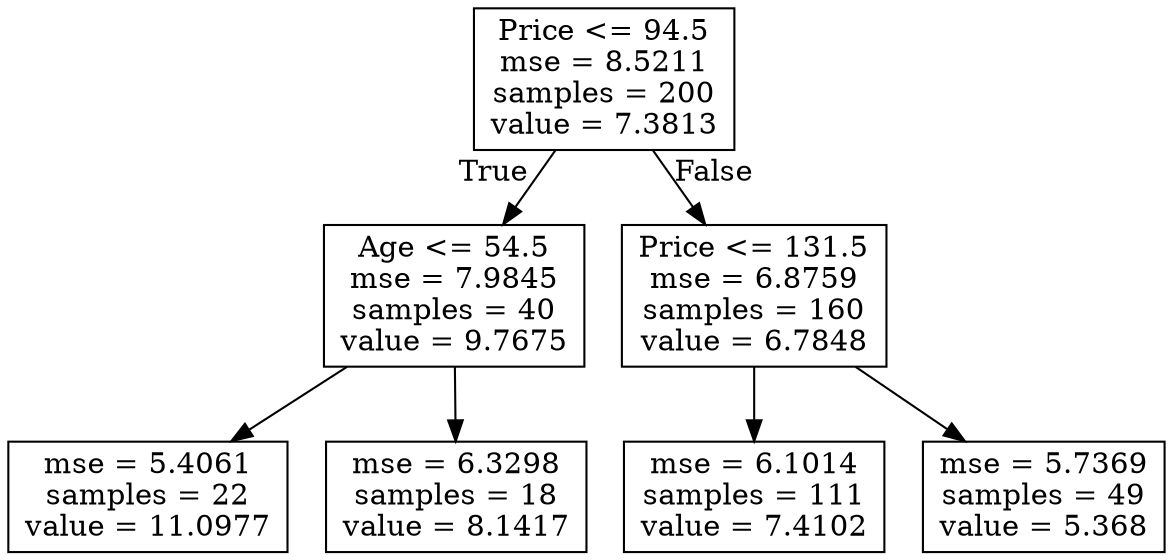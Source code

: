 digraph Tree {
node [shape=box] ;
0 [label="Price <= 94.5\nmse = 8.5211\nsamples = 200\nvalue = 7.3813"] ;
1 [label="Age <= 54.5\nmse = 7.9845\nsamples = 40\nvalue = 9.7675"] ;
0 -> 1 [labeldistance=2.5, labelangle=45, headlabel="True"] ;
2 [label="mse = 5.4061\nsamples = 22\nvalue = 11.0977"] ;
1 -> 2 ;
3 [label="mse = 6.3298\nsamples = 18\nvalue = 8.1417"] ;
1 -> 3 ;
4 [label="Price <= 131.5\nmse = 6.8759\nsamples = 160\nvalue = 6.7848"] ;
0 -> 4 [labeldistance=2.5, labelangle=-45, headlabel="False"] ;
5 [label="mse = 6.1014\nsamples = 111\nvalue = 7.4102"] ;
4 -> 5 ;
6 [label="mse = 5.7369\nsamples = 49\nvalue = 5.368"] ;
4 -> 6 ;
}